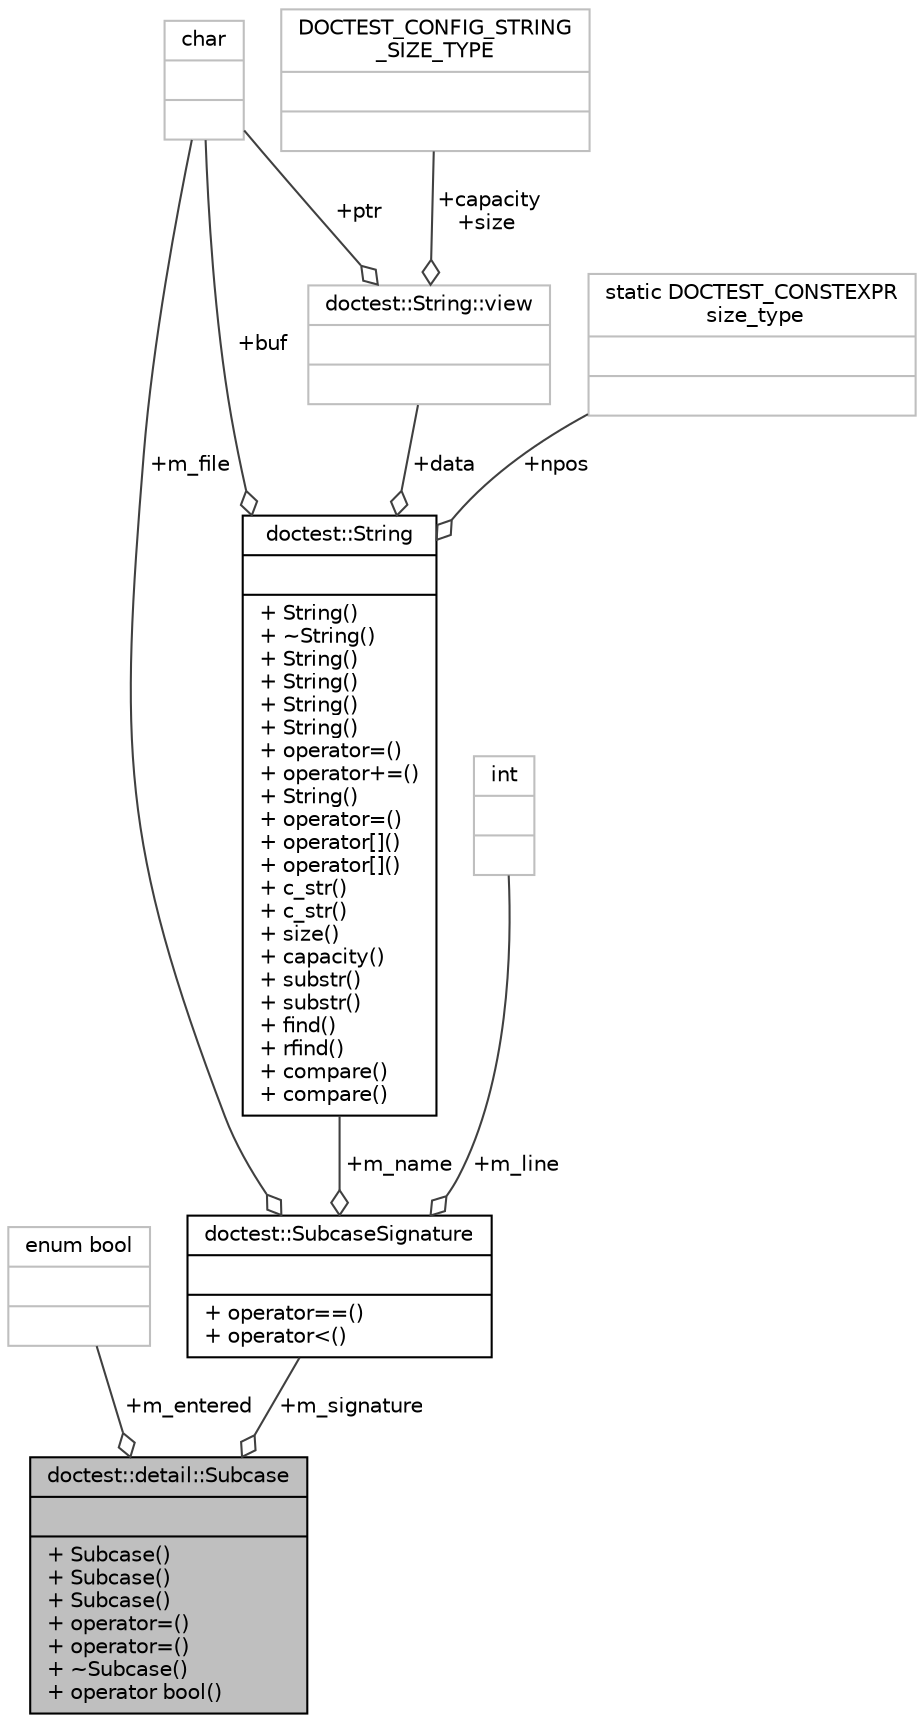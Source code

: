 digraph "doctest::detail::Subcase"
{
 // LATEX_PDF_SIZE
  edge [fontname="Helvetica",fontsize="10",labelfontname="Helvetica",labelfontsize="10"];
  node [fontname="Helvetica",fontsize="10",shape=record];
  Node1 [label="{doctest::detail::Subcase\n||+ Subcase()\l+ Subcase()\l+ Subcase()\l+ operator=()\l+ operator=()\l+ ~Subcase()\l+ operator bool()\l}",height=0.2,width=0.4,color="black", fillcolor="grey75", style="filled", fontcolor="black",tooltip=" "];
  Node2 -> Node1 [color="grey25",fontsize="10",style="solid",label=" +m_entered" ,arrowhead="odiamond",fontname="Helvetica"];
  Node2 [label="{enum bool\n||}",height=0.2,width=0.4,color="grey75", fillcolor="white", style="filled",tooltip=" "];
  Node3 -> Node1 [color="grey25",fontsize="10",style="solid",label=" +m_signature" ,arrowhead="odiamond",fontname="Helvetica"];
  Node3 [label="{doctest::SubcaseSignature\n||+ operator==()\l+ operator\<()\l}",height=0.2,width=0.4,color="black", fillcolor="white", style="filled",URL="$structdoctest_1_1SubcaseSignature.html",tooltip=" "];
  Node4 -> Node3 [color="grey25",fontsize="10",style="solid",label=" +m_file" ,arrowhead="odiamond",fontname="Helvetica"];
  Node4 [label="{char\n||}",height=0.2,width=0.4,color="grey75", fillcolor="white", style="filled",tooltip=" "];
  Node5 -> Node3 [color="grey25",fontsize="10",style="solid",label=" +m_name" ,arrowhead="odiamond",fontname="Helvetica"];
  Node5 [label="{doctest::String\n||+ String()\l+ ~String()\l+ String()\l+ String()\l+ String()\l+ String()\l+ operator=()\l+ operator+=()\l+ String()\l+ operator=()\l+ operator[]()\l+ operator[]()\l+ c_str()\l+ c_str()\l+ size()\l+ capacity()\l+ substr()\l+ substr()\l+ find()\l+ rfind()\l+ compare()\l+ compare()\l}",height=0.2,width=0.4,color="black", fillcolor="white", style="filled",URL="$classdoctest_1_1String.html",tooltip=" "];
  Node6 -> Node5 [color="grey25",fontsize="10",style="solid",label=" +npos" ,arrowhead="odiamond",fontname="Helvetica"];
  Node6 [label="{static DOCTEST_CONSTEXPR\l size_type\n||}",height=0.2,width=0.4,color="grey75", fillcolor="white", style="filled",tooltip=" "];
  Node7 -> Node5 [color="grey25",fontsize="10",style="solid",label=" +data" ,arrowhead="odiamond",fontname="Helvetica"];
  Node7 [label="{doctest::String::view\n||}",height=0.2,width=0.4,color="grey75", fillcolor="white", style="filled",tooltip=" "];
  Node4 -> Node7 [color="grey25",fontsize="10",style="solid",label=" +ptr" ,arrowhead="odiamond",fontname="Helvetica"];
  Node8 -> Node7 [color="grey25",fontsize="10",style="solid",label=" +capacity\n+size" ,arrowhead="odiamond",fontname="Helvetica"];
  Node8 [label="{DOCTEST_CONFIG_STRING\l_SIZE_TYPE\n||}",height=0.2,width=0.4,color="grey75", fillcolor="white", style="filled",tooltip=" "];
  Node4 -> Node5 [color="grey25",fontsize="10",style="solid",label=" +buf" ,arrowhead="odiamond",fontname="Helvetica"];
  Node9 -> Node3 [color="grey25",fontsize="10",style="solid",label=" +m_line" ,arrowhead="odiamond",fontname="Helvetica"];
  Node9 [label="{int\n||}",height=0.2,width=0.4,color="grey75", fillcolor="white", style="filled",tooltip=" "];
}
